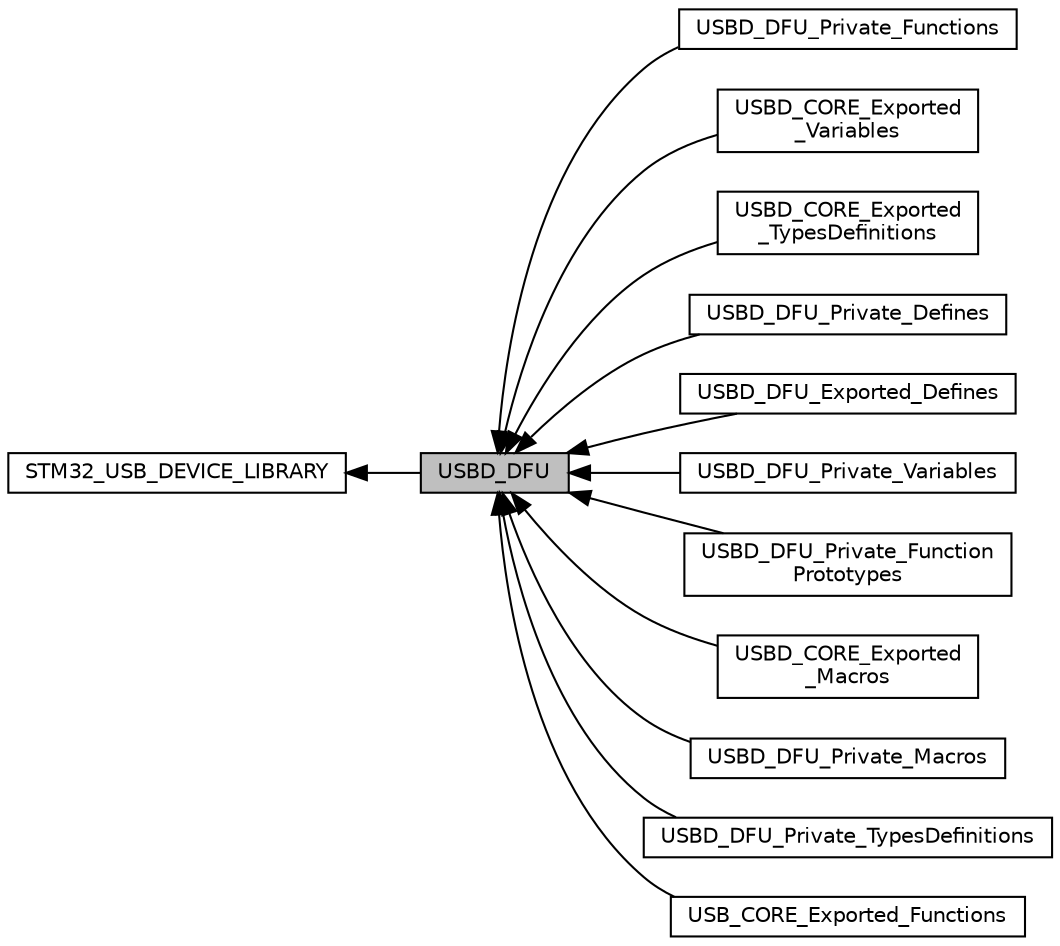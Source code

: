 digraph "USBD_DFU"
{
  edge [fontname="Helvetica",fontsize="10",labelfontname="Helvetica",labelfontsize="10"];
  node [fontname="Helvetica",fontsize="10",shape=record];
  rankdir=LR;
  Node12 [label="USBD_DFU_Private_Functions",height=0.2,width=0.4,color="black", fillcolor="white", style="filled",URL="$group___u_s_b_d___d_f_u___private___functions.html"];
  Node1 [label="STM32_USB_DEVICE_LIBRARY",height=0.2,width=0.4,color="black", fillcolor="white", style="filled",URL="$group___s_t_m32___u_s_b___d_e_v_i_c_e___l_i_b_r_a_r_y.html"];
  Node5 [label="USBD_CORE_Exported\l_Variables",height=0.2,width=0.4,color="black", fillcolor="white", style="filled",URL="$group___u_s_b_d___c_o_r_e___exported___variables.html"];
  Node0 [label="USBD_DFU",height=0.2,width=0.4,color="black", fillcolor="grey75", style="filled", fontcolor="black"];
  Node3 [label="USBD_CORE_Exported\l_TypesDefinitions",height=0.2,width=0.4,color="black", fillcolor="white", style="filled",URL="$group___u_s_b_d___c_o_r_e___exported___types_definitions.html"];
  Node8 [label="USBD_DFU_Private_Defines",height=0.2,width=0.4,color="black", fillcolor="white", style="filled",URL="$group___u_s_b_d___d_f_u___private___defines.html"];
  Node2 [label="USBD_DFU_Exported_Defines",height=0.2,width=0.4,color="black", fillcolor="white", style="filled",URL="$group___u_s_b_d___d_f_u___exported___defines.html"];
  Node11 [label="USBD_DFU_Private_Variables",height=0.2,width=0.4,color="black", fillcolor="white", style="filled",URL="$group___u_s_b_d___d_f_u___private___variables.html"];
  Node10 [label="USBD_DFU_Private_Function\lPrototypes",height=0.2,width=0.4,color="black", fillcolor="white", style="filled",URL="$group___u_s_b_d___d_f_u___private___function_prototypes.html"];
  Node4 [label="USBD_CORE_Exported\l_Macros",height=0.2,width=0.4,color="black", fillcolor="white", style="filled",URL="$group___u_s_b_d___c_o_r_e___exported___macros.html"];
  Node9 [label="USBD_DFU_Private_Macros",height=0.2,width=0.4,color="black", fillcolor="white", style="filled",URL="$group___u_s_b_d___d_f_u___private___macros.html"];
  Node7 [label="USBD_DFU_Private_TypesDefinitions",height=0.2,width=0.4,color="black", fillcolor="white", style="filled",URL="$group___u_s_b_d___d_f_u___private___types_definitions.html"];
  Node6 [label="USB_CORE_Exported_Functions",height=0.2,width=0.4,color="black", fillcolor="white", style="filled",URL="$group___u_s_b___c_o_r_e___exported___functions.html"];
  Node1->Node0 [shape=plaintext, dir="back", style="solid"];
  Node0->Node2 [shape=plaintext, dir="back", style="solid"];
  Node0->Node3 [shape=plaintext, dir="back", style="solid"];
  Node0->Node4 [shape=plaintext, dir="back", style="solid"];
  Node0->Node5 [shape=plaintext, dir="back", style="solid"];
  Node0->Node6 [shape=plaintext, dir="back", style="solid"];
  Node0->Node7 [shape=plaintext, dir="back", style="solid"];
  Node0->Node8 [shape=plaintext, dir="back", style="solid"];
  Node0->Node9 [shape=plaintext, dir="back", style="solid"];
  Node0->Node10 [shape=plaintext, dir="back", style="solid"];
  Node0->Node11 [shape=plaintext, dir="back", style="solid"];
  Node0->Node12 [shape=plaintext, dir="back", style="solid"];
}

